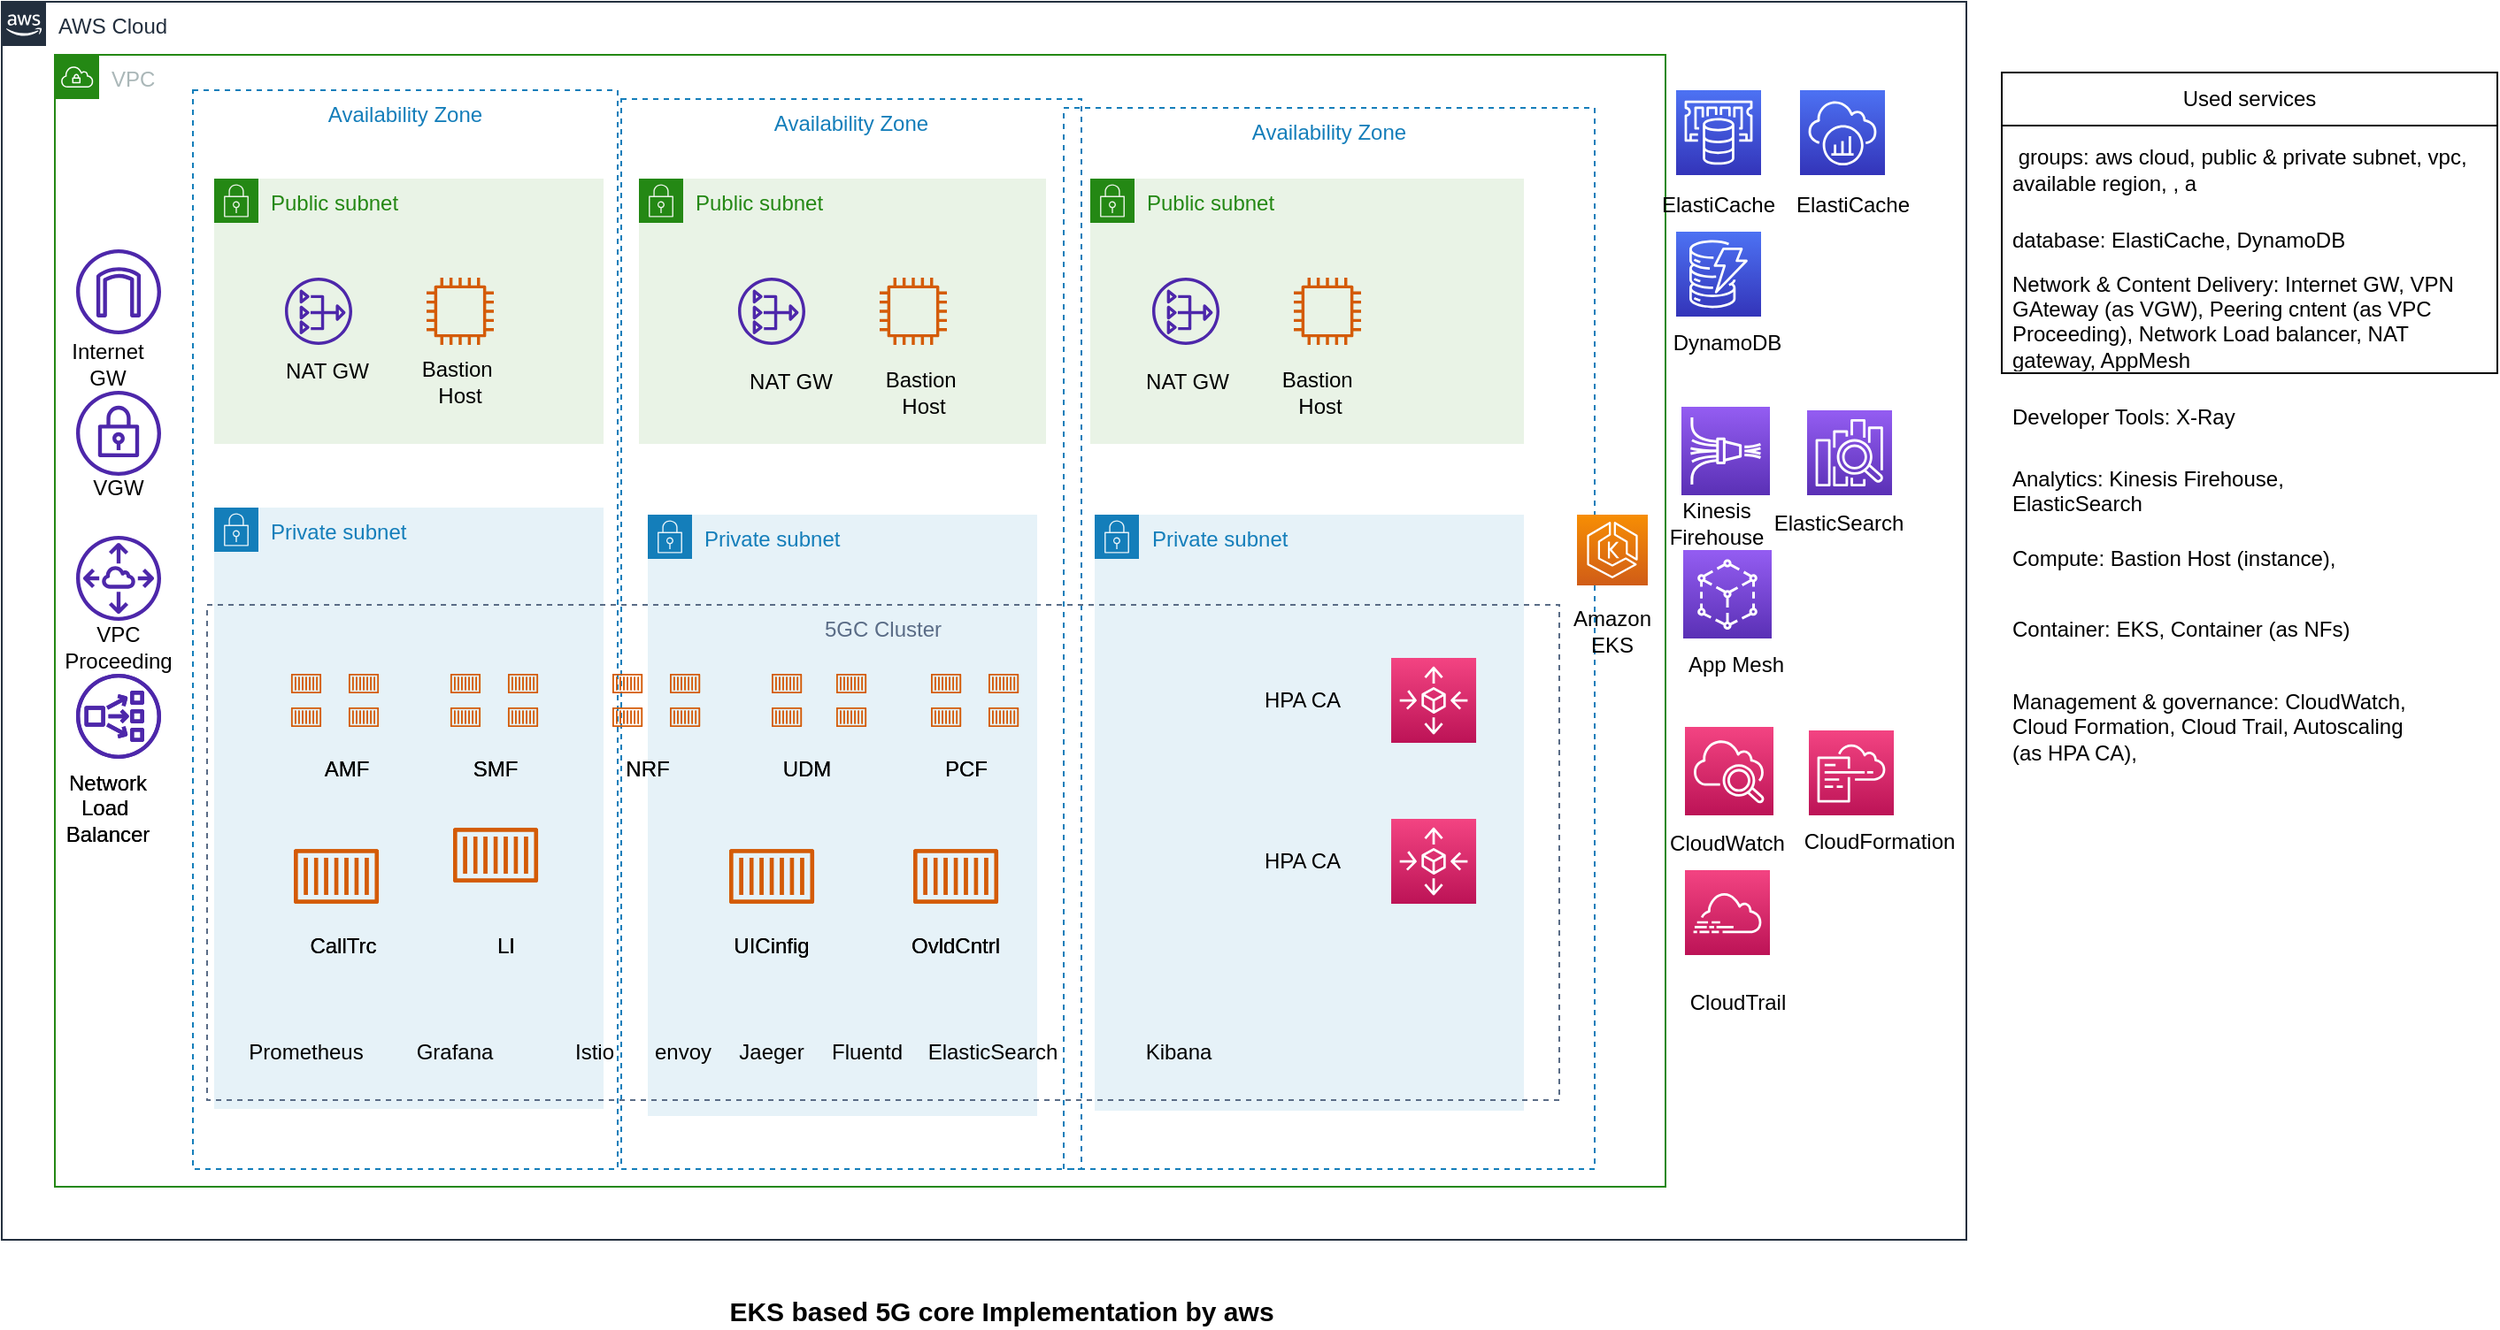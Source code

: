 <mxfile version="21.3.7" type="device">
  <diagram name="Page-1" id="wIxrhsYvAa8nRGMkvV49">
    <mxGraphModel dx="1384" dy="756" grid="1" gridSize="10" guides="1" tooltips="1" connect="1" arrows="1" fold="1" page="1" pageScale="1" pageWidth="1100" pageHeight="900" math="0" shadow="0">
      <root>
        <object label="" id="0">
          <mxCell />
        </object>
        <mxCell id="1" parent="0" />
        <mxCell id="YZ3liNrL1idsyDOsk7Ln-1" value="AWS Cloud" style="points=[[0,0],[0.25,0],[0.5,0],[0.75,0],[1,0],[1,0.25],[1,0.5],[1,0.75],[1,1],[0.75,1],[0.5,1],[0.25,1],[0,1],[0,0.75],[0,0.5],[0,0.25]];outlineConnect=0;gradientColor=none;html=1;whiteSpace=wrap;fontSize=12;fontStyle=0;container=1;pointerEvents=0;collapsible=0;recursiveResize=0;shape=mxgraph.aws4.group;grIcon=mxgraph.aws4.group_aws_cloud_alt;strokeColor=#232F3E;fillColor=none;verticalAlign=top;align=left;spacingLeft=30;fontColor=#232F3E;dashed=0;" vertex="1" parent="1">
          <mxGeometry x="30" y="10" width="1110" height="700" as="geometry" />
        </mxCell>
        <mxCell id="YZ3liNrL1idsyDOsk7Ln-2" value="VPC" style="points=[[0,0],[0.25,0],[0.5,0],[0.75,0],[1,0],[1,0.25],[1,0.5],[1,0.75],[1,1],[0.75,1],[0.5,1],[0.25,1],[0,1],[0,0.75],[0,0.5],[0,0.25]];outlineConnect=0;gradientColor=none;html=1;whiteSpace=wrap;fontSize=12;fontStyle=0;container=1;pointerEvents=0;collapsible=0;recursiveResize=0;shape=mxgraph.aws4.group;grIcon=mxgraph.aws4.group_vpc;strokeColor=#248814;fillColor=none;verticalAlign=top;align=left;spacingLeft=30;fontColor=#AAB7B8;dashed=0;" vertex="1" parent="YZ3liNrL1idsyDOsk7Ln-1">
          <mxGeometry x="30" y="30" width="910" height="640" as="geometry" />
        </mxCell>
        <mxCell id="YZ3liNrL1idsyDOsk7Ln-5" value="Availability Zone" style="fillColor=none;strokeColor=#147EBA;dashed=1;verticalAlign=top;fontStyle=0;fontColor=#147EBA;whiteSpace=wrap;html=1;" vertex="1" parent="YZ3liNrL1idsyDOsk7Ln-2">
          <mxGeometry x="570" y="30" width="300" height="600" as="geometry" />
        </mxCell>
        <mxCell id="YZ3liNrL1idsyDOsk7Ln-9" value="" style="sketch=0;outlineConnect=0;fontColor=#232F3E;gradientColor=none;fillColor=#4D27AA;strokeColor=none;dashed=0;verticalLabelPosition=bottom;verticalAlign=top;align=center;html=1;fontSize=12;fontStyle=0;aspect=fixed;pointerEvents=1;shape=mxgraph.aws4.internet_gateway;" vertex="1" parent="YZ3liNrL1idsyDOsk7Ln-2">
          <mxGeometry x="12" y="110" width="48" height="48" as="geometry" />
        </mxCell>
        <mxCell id="YZ3liNrL1idsyDOsk7Ln-10" value="" style="sketch=0;outlineConnect=0;fontColor=#232F3E;gradientColor=none;fillColor=#4D27AA;strokeColor=none;dashed=0;verticalLabelPosition=bottom;verticalAlign=top;align=center;html=1;fontSize=12;fontStyle=0;aspect=fixed;pointerEvents=1;shape=mxgraph.aws4.vpn_gateway;" vertex="1" parent="YZ3liNrL1idsyDOsk7Ln-2">
          <mxGeometry x="12" y="190" width="48" height="48" as="geometry" />
        </mxCell>
        <mxCell id="YZ3liNrL1idsyDOsk7Ln-4" value="Availability Zone" style="fillColor=none;strokeColor=#147EBA;dashed=1;verticalAlign=top;fontStyle=0;fontColor=#147EBA;whiteSpace=wrap;html=1;" vertex="1" parent="YZ3liNrL1idsyDOsk7Ln-2">
          <mxGeometry x="320" y="25" width="260" height="605" as="geometry" />
        </mxCell>
        <mxCell id="YZ3liNrL1idsyDOsk7Ln-14" value="Public subnet" style="points=[[0,0],[0.25,0],[0.5,0],[0.75,0],[1,0],[1,0.25],[1,0.5],[1,0.75],[1,1],[0.75,1],[0.5,1],[0.25,1],[0,1],[0,0.75],[0,0.5],[0,0.25]];outlineConnect=0;gradientColor=none;html=1;whiteSpace=wrap;fontSize=12;fontStyle=0;container=1;pointerEvents=0;collapsible=0;recursiveResize=0;shape=mxgraph.aws4.group;grIcon=mxgraph.aws4.group_security_group;grStroke=0;strokeColor=#248814;fillColor=#E9F3E6;verticalAlign=top;align=left;spacingLeft=30;fontColor=#248814;dashed=0;" vertex="1" parent="YZ3liNrL1idsyDOsk7Ln-2">
          <mxGeometry x="90" y="70" width="220" height="150" as="geometry" />
        </mxCell>
        <mxCell id="YZ3liNrL1idsyDOsk7Ln-27" value="" style="sketch=0;outlineConnect=0;fontColor=#232F3E;gradientColor=none;fillColor=#4D27AA;strokeColor=none;dashed=0;verticalLabelPosition=bottom;verticalAlign=top;align=center;html=1;fontSize=12;fontStyle=0;aspect=fixed;pointerEvents=1;shape=mxgraph.aws4.nat_gateway;" vertex="1" parent="YZ3liNrL1idsyDOsk7Ln-14">
          <mxGeometry x="40" y="56" width="38" height="38" as="geometry" />
        </mxCell>
        <mxCell id="YZ3liNrL1idsyDOsk7Ln-25" value="Public subnet" style="points=[[0,0],[0.25,0],[0.5,0],[0.75,0],[1,0],[1,0.25],[1,0.5],[1,0.75],[1,1],[0.75,1],[0.5,1],[0.25,1],[0,1],[0,0.75],[0,0.5],[0,0.25]];outlineConnect=0;gradientColor=none;html=1;whiteSpace=wrap;fontSize=12;fontStyle=0;container=1;pointerEvents=0;collapsible=0;recursiveResize=0;shape=mxgraph.aws4.group;grIcon=mxgraph.aws4.group_security_group;grStroke=0;strokeColor=#248814;fillColor=#E9F3E6;verticalAlign=top;align=left;spacingLeft=30;fontColor=#248814;dashed=0;" vertex="1" parent="YZ3liNrL1idsyDOsk7Ln-2">
          <mxGeometry x="330" y="70" width="230" height="150" as="geometry" />
        </mxCell>
        <mxCell id="YZ3liNrL1idsyDOsk7Ln-29" value="" style="sketch=0;outlineConnect=0;fontColor=#232F3E;gradientColor=none;fillColor=#4D27AA;strokeColor=none;dashed=0;verticalLabelPosition=bottom;verticalAlign=top;align=center;html=1;fontSize=12;fontStyle=0;aspect=fixed;pointerEvents=1;shape=mxgraph.aws4.nat_gateway;" vertex="1" parent="YZ3liNrL1idsyDOsk7Ln-25">
          <mxGeometry x="56" y="56" width="38" height="38" as="geometry" />
        </mxCell>
        <mxCell id="YZ3liNrL1idsyDOsk7Ln-30" value="" style="sketch=0;outlineConnect=0;fontColor=#232F3E;gradientColor=none;fillColor=#D45B07;strokeColor=none;dashed=0;verticalLabelPosition=bottom;verticalAlign=top;align=center;html=1;fontSize=12;fontStyle=0;aspect=fixed;pointerEvents=1;shape=mxgraph.aws4.instance2;" vertex="1" parent="YZ3liNrL1idsyDOsk7Ln-25">
          <mxGeometry x="136" y="56" width="38" height="38" as="geometry" />
        </mxCell>
        <mxCell id="YZ3liNrL1idsyDOsk7Ln-195" value="NAT GW" style="text;html=1;strokeColor=none;fillColor=none;align=center;verticalAlign=middle;whiteSpace=wrap;rounded=0;" vertex="1" parent="YZ3liNrL1idsyDOsk7Ln-25">
          <mxGeometry x="56" y="100" width="60" height="30" as="geometry" />
        </mxCell>
        <mxCell id="YZ3liNrL1idsyDOsk7Ln-196" value="Bastion&amp;nbsp; Host" style="text;html=1;strokeColor=none;fillColor=none;align=center;verticalAlign=middle;whiteSpace=wrap;rounded=0;" vertex="1" parent="YZ3liNrL1idsyDOsk7Ln-25">
          <mxGeometry x="131" y="106" width="60" height="30" as="geometry" />
        </mxCell>
        <mxCell id="YZ3liNrL1idsyDOsk7Ln-26" value="Public subnet" style="points=[[0,0],[0.25,0],[0.5,0],[0.75,0],[1,0],[1,0.25],[1,0.5],[1,0.75],[1,1],[0.75,1],[0.5,1],[0.25,1],[0,1],[0,0.75],[0,0.5],[0,0.25]];outlineConnect=0;gradientColor=none;html=1;whiteSpace=wrap;fontSize=12;fontStyle=0;container=1;pointerEvents=0;collapsible=0;recursiveResize=0;shape=mxgraph.aws4.group;grIcon=mxgraph.aws4.group_security_group;grStroke=0;strokeColor=#248814;fillColor=#E9F3E6;verticalAlign=top;align=left;spacingLeft=30;fontColor=#248814;dashed=0;" vertex="1" parent="YZ3liNrL1idsyDOsk7Ln-2">
          <mxGeometry x="585" y="70" width="245" height="150" as="geometry" />
        </mxCell>
        <mxCell id="YZ3liNrL1idsyDOsk7Ln-31" value="" style="sketch=0;outlineConnect=0;fontColor=#232F3E;gradientColor=none;fillColor=#4D27AA;strokeColor=none;dashed=0;verticalLabelPosition=bottom;verticalAlign=top;align=center;html=1;fontSize=12;fontStyle=0;aspect=fixed;pointerEvents=1;shape=mxgraph.aws4.nat_gateway;" vertex="1" parent="YZ3liNrL1idsyDOsk7Ln-26">
          <mxGeometry x="35" y="56" width="38" height="38" as="geometry" />
        </mxCell>
        <mxCell id="YZ3liNrL1idsyDOsk7Ln-32" value="" style="sketch=0;outlineConnect=0;fontColor=#232F3E;gradientColor=none;fillColor=#D45B07;strokeColor=none;dashed=0;verticalLabelPosition=bottom;verticalAlign=top;align=center;html=1;fontSize=12;fontStyle=0;aspect=fixed;pointerEvents=1;shape=mxgraph.aws4.instance2;" vertex="1" parent="YZ3liNrL1idsyDOsk7Ln-26">
          <mxGeometry x="115" y="56" width="38" height="38" as="geometry" />
        </mxCell>
        <mxCell id="YZ3liNrL1idsyDOsk7Ln-197" value="NAT GW" style="text;html=1;strokeColor=none;fillColor=none;align=center;verticalAlign=middle;whiteSpace=wrap;rounded=0;" vertex="1" parent="YZ3liNrL1idsyDOsk7Ln-26">
          <mxGeometry x="25" y="100" width="60" height="30" as="geometry" />
        </mxCell>
        <mxCell id="YZ3liNrL1idsyDOsk7Ln-198" value="Bastion&amp;nbsp; Host" style="text;html=1;strokeColor=none;fillColor=none;align=center;verticalAlign=middle;whiteSpace=wrap;rounded=0;" vertex="1" parent="YZ3liNrL1idsyDOsk7Ln-26">
          <mxGeometry x="100" y="106" width="60" height="30" as="geometry" />
        </mxCell>
        <mxCell id="YZ3liNrL1idsyDOsk7Ln-28" value="" style="sketch=0;outlineConnect=0;fontColor=#232F3E;gradientColor=none;fillColor=#D45B07;strokeColor=none;dashed=0;verticalLabelPosition=bottom;verticalAlign=top;align=center;html=1;fontSize=12;fontStyle=0;aspect=fixed;pointerEvents=1;shape=mxgraph.aws4.instance2;" vertex="1" parent="YZ3liNrL1idsyDOsk7Ln-2">
          <mxGeometry x="210" y="126" width="38" height="38" as="geometry" />
        </mxCell>
        <mxCell id="YZ3liNrL1idsyDOsk7Ln-3" value="Availability Zone" style="fillColor=none;strokeColor=#147EBA;dashed=1;verticalAlign=top;fontStyle=0;fontColor=#147EBA;whiteSpace=wrap;html=1;" vertex="1" parent="YZ3liNrL1idsyDOsk7Ln-2">
          <mxGeometry x="78" y="20" width="240" height="610" as="geometry" />
        </mxCell>
        <mxCell id="YZ3liNrL1idsyDOsk7Ln-192" value="Internet GW" style="text;html=1;strokeColor=none;fillColor=none;align=center;verticalAlign=middle;whiteSpace=wrap;rounded=0;" vertex="1" parent="YZ3liNrL1idsyDOsk7Ln-2">
          <mxGeometry y="160" width="60" height="30" as="geometry" />
        </mxCell>
        <mxCell id="YZ3liNrL1idsyDOsk7Ln-193" value="NAT GW" style="text;html=1;strokeColor=none;fillColor=none;align=center;verticalAlign=middle;whiteSpace=wrap;rounded=0;" vertex="1" parent="YZ3liNrL1idsyDOsk7Ln-2">
          <mxGeometry x="124" y="164" width="60" height="30" as="geometry" />
        </mxCell>
        <mxCell id="YZ3liNrL1idsyDOsk7Ln-194" value="Bastion&amp;nbsp; Host" style="text;html=1;strokeColor=none;fillColor=none;align=center;verticalAlign=middle;whiteSpace=wrap;rounded=0;" vertex="1" parent="YZ3liNrL1idsyDOsk7Ln-2">
          <mxGeometry x="199" y="170" width="60" height="30" as="geometry" />
        </mxCell>
        <mxCell id="YZ3liNrL1idsyDOsk7Ln-199" value="VGW" style="text;html=1;strokeColor=none;fillColor=none;align=center;verticalAlign=middle;whiteSpace=wrap;rounded=0;" vertex="1" parent="YZ3liNrL1idsyDOsk7Ln-2">
          <mxGeometry x="6" y="230" width="60" height="30" as="geometry" />
        </mxCell>
        <mxCell id="YZ3liNrL1idsyDOsk7Ln-204" value="Amazon EKS" style="text;html=1;strokeColor=none;fillColor=none;align=center;verticalAlign=middle;whiteSpace=wrap;rounded=0;" vertex="1" parent="YZ3liNrL1idsyDOsk7Ln-2">
          <mxGeometry x="850" y="311" width="60" height="30" as="geometry" />
        </mxCell>
        <mxCell id="YZ3liNrL1idsyDOsk7Ln-289" value="" style="sketch=0;outlineConnect=0;fontColor=#232F3E;gradientColor=none;fillColor=#4D27AA;strokeColor=none;dashed=0;verticalLabelPosition=bottom;verticalAlign=top;align=center;html=1;fontSize=12;fontStyle=0;aspect=fixed;pointerEvents=1;shape=mxgraph.aws4.network_load_balancer;" vertex="1" parent="YZ3liNrL1idsyDOsk7Ln-2">
          <mxGeometry x="12" y="350" width="48" height="48" as="geometry" />
        </mxCell>
        <mxCell id="YZ3liNrL1idsyDOsk7Ln-315" value="Network Load&amp;nbsp; Balancer" style="text;html=1;strokeColor=none;fillColor=none;align=center;verticalAlign=middle;whiteSpace=wrap;rounded=0;" vertex="1" parent="YZ3liNrL1idsyDOsk7Ln-2">
          <mxGeometry y="411" width="60" height="30" as="geometry" />
        </mxCell>
        <mxCell id="YZ3liNrL1idsyDOsk7Ln-257" value="Private subnet" style="points=[[0,0],[0.25,0],[0.5,0],[0.75,0],[1,0],[1,0.25],[1,0.5],[1,0.75],[1,1],[0.75,1],[0.5,1],[0.25,1],[0,1],[0,0.75],[0,0.5],[0,0.25]];outlineConnect=0;gradientColor=none;html=1;whiteSpace=wrap;fontSize=12;fontStyle=0;container=1;pointerEvents=0;collapsible=0;recursiveResize=0;shape=mxgraph.aws4.group;grIcon=mxgraph.aws4.group_security_group;grStroke=0;strokeColor=#147EBA;fillColor=#E6F2F8;verticalAlign=top;align=left;spacingLeft=30;fontColor=#147EBA;dashed=0;" vertex="1" parent="YZ3liNrL1idsyDOsk7Ln-2">
          <mxGeometry x="90" y="256" width="220" height="340" as="geometry" />
        </mxCell>
        <mxCell id="YZ3liNrL1idsyDOsk7Ln-239" value="Private subnet" style="points=[[0,0],[0.25,0],[0.5,0],[0.75,0],[1,0],[1,0.25],[1,0.5],[1,0.75],[1,1],[0.75,1],[0.5,1],[0.25,1],[0,1],[0,0.75],[0,0.5],[0,0.25]];outlineConnect=0;gradientColor=none;html=1;whiteSpace=wrap;fontSize=12;fontStyle=0;container=1;pointerEvents=0;collapsible=0;recursiveResize=0;shape=mxgraph.aws4.group;grIcon=mxgraph.aws4.group_security_group;grStroke=0;strokeColor=#147EBA;fillColor=#E6F2F8;verticalAlign=top;align=left;spacingLeft=30;fontColor=#147EBA;dashed=0;" vertex="1" parent="YZ3liNrL1idsyDOsk7Ln-2">
          <mxGeometry x="335" y="260" width="220" height="340" as="geometry" />
        </mxCell>
        <mxCell id="YZ3liNrL1idsyDOsk7Ln-251" value="Private subnet" style="points=[[0,0],[0.25,0],[0.5,0],[0.75,0],[1,0],[1,0.25],[1,0.5],[1,0.75],[1,1],[0.75,1],[0.5,1],[0.25,1],[0,1],[0,0.75],[0,0.5],[0,0.25]];outlineConnect=0;gradientColor=none;html=1;whiteSpace=wrap;fontSize=12;fontStyle=0;container=1;pointerEvents=0;collapsible=0;recursiveResize=0;shape=mxgraph.aws4.group;grIcon=mxgraph.aws4.group_security_group;grStroke=0;strokeColor=#147EBA;fillColor=#E6F2F8;verticalAlign=top;align=left;spacingLeft=30;fontColor=#147EBA;dashed=0;" vertex="1" parent="YZ3liNrL1idsyDOsk7Ln-2">
          <mxGeometry x="587.5" y="260" width="242.5" height="337" as="geometry" />
        </mxCell>
        <mxCell id="YZ3liNrL1idsyDOsk7Ln-233" value="5GC Cluster" style="fillColor=none;strokeColor=#5A6C86;dashed=1;verticalAlign=top;fontStyle=0;fontColor=#5A6C86;whiteSpace=wrap;html=1;" vertex="1" parent="YZ3liNrL1idsyDOsk7Ln-2">
          <mxGeometry x="86" y="311" width="764" height="280" as="geometry" />
        </mxCell>
        <mxCell id="YZ3liNrL1idsyDOsk7Ln-290" value="" style="sketch=0;outlineConnect=0;fontColor=#232F3E;gradientColor=none;fillColor=#D45B07;strokeColor=none;dashed=0;verticalLabelPosition=bottom;verticalAlign=top;align=center;html=1;fontSize=12;fontStyle=0;aspect=fixed;pointerEvents=1;shape=mxgraph.aws4.container_1;" vertex="1" parent="YZ3liNrL1idsyDOsk7Ln-2">
          <mxGeometry x="405.02" y="350" width="17.03" height="11" as="geometry" />
        </mxCell>
        <mxCell id="YZ3liNrL1idsyDOsk7Ln-291" value="" style="sketch=0;outlineConnect=0;fontColor=#232F3E;gradientColor=none;fillColor=#D45B07;strokeColor=none;dashed=0;verticalLabelPosition=bottom;verticalAlign=top;align=center;html=1;fontSize=12;fontStyle=0;aspect=fixed;pointerEvents=1;shape=mxgraph.aws4.container_1;" vertex="1" parent="YZ3liNrL1idsyDOsk7Ln-2">
          <mxGeometry x="441.5" y="350" width="17.03" height="11" as="geometry" />
        </mxCell>
        <mxCell id="YZ3liNrL1idsyDOsk7Ln-292" value="" style="sketch=0;outlineConnect=0;fontColor=#232F3E;gradientColor=none;fillColor=#D45B07;strokeColor=none;dashed=0;verticalLabelPosition=bottom;verticalAlign=top;align=center;html=1;fontSize=12;fontStyle=0;aspect=fixed;pointerEvents=1;shape=mxgraph.aws4.container_1;" vertex="1" parent="YZ3liNrL1idsyDOsk7Ln-2">
          <mxGeometry x="441.5" y="369" width="17.03" height="11" as="geometry" />
        </mxCell>
        <mxCell id="YZ3liNrL1idsyDOsk7Ln-293" value="" style="sketch=0;outlineConnect=0;fontColor=#232F3E;gradientColor=none;fillColor=#D45B07;strokeColor=none;dashed=0;verticalLabelPosition=bottom;verticalAlign=top;align=center;html=1;fontSize=12;fontStyle=0;aspect=fixed;pointerEvents=1;shape=mxgraph.aws4.container_1;" vertex="1" parent="YZ3liNrL1idsyDOsk7Ln-2">
          <mxGeometry x="405.02" y="369" width="17.03" height="11" as="geometry" />
        </mxCell>
        <mxCell id="YZ3liNrL1idsyDOsk7Ln-294" value="" style="sketch=0;outlineConnect=0;fontColor=#232F3E;gradientColor=none;fillColor=#D45B07;strokeColor=none;dashed=0;verticalLabelPosition=bottom;verticalAlign=top;align=center;html=1;fontSize=12;fontStyle=0;aspect=fixed;pointerEvents=1;shape=mxgraph.aws4.container_1;" vertex="1" parent="YZ3liNrL1idsyDOsk7Ln-2">
          <mxGeometry x="495.02" y="350" width="17.03" height="11" as="geometry" />
        </mxCell>
        <mxCell id="YZ3liNrL1idsyDOsk7Ln-295" value="" style="sketch=0;outlineConnect=0;fontColor=#232F3E;gradientColor=none;fillColor=#D45B07;strokeColor=none;dashed=0;verticalLabelPosition=bottom;verticalAlign=top;align=center;html=1;fontSize=12;fontStyle=0;aspect=fixed;pointerEvents=1;shape=mxgraph.aws4.container_1;" vertex="1" parent="YZ3liNrL1idsyDOsk7Ln-2">
          <mxGeometry x="527.53" y="350" width="17.03" height="11" as="geometry" />
        </mxCell>
        <mxCell id="YZ3liNrL1idsyDOsk7Ln-296" value="" style="sketch=0;outlineConnect=0;fontColor=#232F3E;gradientColor=none;fillColor=#D45B07;strokeColor=none;dashed=0;verticalLabelPosition=bottom;verticalAlign=top;align=center;html=1;fontSize=12;fontStyle=0;aspect=fixed;pointerEvents=1;shape=mxgraph.aws4.container_1;" vertex="1" parent="YZ3liNrL1idsyDOsk7Ln-2">
          <mxGeometry x="527.53" y="369" width="17.03" height="11" as="geometry" />
        </mxCell>
        <mxCell id="YZ3liNrL1idsyDOsk7Ln-297" value="" style="sketch=0;outlineConnect=0;fontColor=#232F3E;gradientColor=none;fillColor=#D45B07;strokeColor=none;dashed=0;verticalLabelPosition=bottom;verticalAlign=top;align=center;html=1;fontSize=12;fontStyle=0;aspect=fixed;pointerEvents=1;shape=mxgraph.aws4.container_1;" vertex="1" parent="YZ3liNrL1idsyDOsk7Ln-2">
          <mxGeometry x="495.02" y="369" width="17.03" height="11" as="geometry" />
        </mxCell>
        <mxCell id="YZ3liNrL1idsyDOsk7Ln-298" value="UICinfig" style="text;html=1;strokeColor=none;fillColor=none;align=center;verticalAlign=middle;whiteSpace=wrap;rounded=0;" vertex="1" parent="YZ3liNrL1idsyDOsk7Ln-2">
          <mxGeometry x="375.02" y="489" width="60" height="30" as="geometry" />
        </mxCell>
        <mxCell id="YZ3liNrL1idsyDOsk7Ln-299" value="" style="sketch=0;outlineConnect=0;fontColor=#232F3E;gradientColor=none;fillColor=#D45B07;strokeColor=none;dashed=0;verticalLabelPosition=bottom;verticalAlign=top;align=center;html=1;fontSize=12;fontStyle=0;aspect=fixed;pointerEvents=1;shape=mxgraph.aws4.container_1;" vertex="1" parent="YZ3liNrL1idsyDOsk7Ln-2">
          <mxGeometry x="485.02" y="449" width="48" height="31" as="geometry" />
        </mxCell>
        <mxCell id="YZ3liNrL1idsyDOsk7Ln-300" value="" style="sketch=0;outlineConnect=0;fontColor=#232F3E;gradientColor=none;fillColor=#D45B07;strokeColor=none;dashed=0;verticalLabelPosition=bottom;verticalAlign=top;align=center;html=1;fontSize=12;fontStyle=0;aspect=fixed;pointerEvents=1;shape=mxgraph.aws4.container_1;" vertex="1" parent="YZ3liNrL1idsyDOsk7Ln-2">
          <mxGeometry x="225.02" y="437" width="48" height="31" as="geometry" />
        </mxCell>
        <mxCell id="YZ3liNrL1idsyDOsk7Ln-301" value="" style="sketch=0;outlineConnect=0;fontColor=#232F3E;gradientColor=none;fillColor=#D45B07;strokeColor=none;dashed=0;verticalLabelPosition=bottom;verticalAlign=top;align=center;html=1;fontSize=12;fontStyle=0;aspect=fixed;pointerEvents=1;shape=mxgraph.aws4.container_1;" vertex="1" parent="YZ3liNrL1idsyDOsk7Ln-2">
          <mxGeometry x="135.02" y="449" width="48" height="31" as="geometry" />
        </mxCell>
        <mxCell id="YZ3liNrL1idsyDOsk7Ln-302" value="" style="sketch=0;outlineConnect=0;fontColor=#232F3E;gradientColor=none;fillColor=#D45B07;strokeColor=none;dashed=0;verticalLabelPosition=bottom;verticalAlign=top;align=center;html=1;fontSize=12;fontStyle=0;aspect=fixed;pointerEvents=1;shape=mxgraph.aws4.container_1;" vertex="1" parent="YZ3liNrL1idsyDOsk7Ln-2">
          <mxGeometry x="381.02" y="449" width="48" height="31" as="geometry" />
        </mxCell>
        <mxCell id="YZ3liNrL1idsyDOsk7Ln-303" value="" style="sketch=0;outlineConnect=0;fontColor=#232F3E;gradientColor=none;fillColor=#D45B07;strokeColor=none;dashed=0;verticalLabelPosition=bottom;verticalAlign=top;align=center;html=1;fontSize=12;fontStyle=0;aspect=fixed;pointerEvents=1;shape=mxgraph.aws4.container_1;" vertex="1" parent="YZ3liNrL1idsyDOsk7Ln-2">
          <mxGeometry x="133.48" y="350" width="17.03" height="11" as="geometry" />
        </mxCell>
        <mxCell id="YZ3liNrL1idsyDOsk7Ln-304" value="" style="sketch=0;outlineConnect=0;fontColor=#232F3E;gradientColor=none;fillColor=#D45B07;strokeColor=none;dashed=0;verticalLabelPosition=bottom;verticalAlign=top;align=center;html=1;fontSize=12;fontStyle=0;aspect=fixed;pointerEvents=1;shape=mxgraph.aws4.container_1;" vertex="1" parent="YZ3liNrL1idsyDOsk7Ln-2">
          <mxGeometry x="165.99" y="350" width="17.03" height="11" as="geometry" />
        </mxCell>
        <mxCell id="YZ3liNrL1idsyDOsk7Ln-305" value="" style="sketch=0;outlineConnect=0;fontColor=#232F3E;gradientColor=none;fillColor=#D45B07;strokeColor=none;dashed=0;verticalLabelPosition=bottom;verticalAlign=top;align=center;html=1;fontSize=12;fontStyle=0;aspect=fixed;pointerEvents=1;shape=mxgraph.aws4.container_1;" vertex="1" parent="YZ3liNrL1idsyDOsk7Ln-2">
          <mxGeometry x="165.99" y="369" width="17.03" height="11" as="geometry" />
        </mxCell>
        <mxCell id="YZ3liNrL1idsyDOsk7Ln-306" value="" style="sketch=0;outlineConnect=0;fontColor=#232F3E;gradientColor=none;fillColor=#D45B07;strokeColor=none;dashed=0;verticalLabelPosition=bottom;verticalAlign=top;align=center;html=1;fontSize=12;fontStyle=0;aspect=fixed;pointerEvents=1;shape=mxgraph.aws4.container_1;" vertex="1" parent="YZ3liNrL1idsyDOsk7Ln-2">
          <mxGeometry x="133.48" y="369" width="17.03" height="11" as="geometry" />
        </mxCell>
        <mxCell id="YZ3liNrL1idsyDOsk7Ln-307" value="" style="sketch=0;outlineConnect=0;fontColor=#232F3E;gradientColor=none;fillColor=#D45B07;strokeColor=none;dashed=0;verticalLabelPosition=bottom;verticalAlign=top;align=center;html=1;fontSize=12;fontStyle=0;aspect=fixed;pointerEvents=1;shape=mxgraph.aws4.container_1;" vertex="1" parent="YZ3liNrL1idsyDOsk7Ln-2">
          <mxGeometry x="223.48" y="350" width="17.03" height="11" as="geometry" />
        </mxCell>
        <mxCell id="YZ3liNrL1idsyDOsk7Ln-308" value="" style="sketch=0;outlineConnect=0;fontColor=#232F3E;gradientColor=none;fillColor=#D45B07;strokeColor=none;dashed=0;verticalLabelPosition=bottom;verticalAlign=top;align=center;html=1;fontSize=12;fontStyle=0;aspect=fixed;pointerEvents=1;shape=mxgraph.aws4.container_1;" vertex="1" parent="YZ3liNrL1idsyDOsk7Ln-2">
          <mxGeometry x="255.99" y="350" width="17.03" height="11" as="geometry" />
        </mxCell>
        <mxCell id="YZ3liNrL1idsyDOsk7Ln-309" value="" style="sketch=0;outlineConnect=0;fontColor=#232F3E;gradientColor=none;fillColor=#D45B07;strokeColor=none;dashed=0;verticalLabelPosition=bottom;verticalAlign=top;align=center;html=1;fontSize=12;fontStyle=0;aspect=fixed;pointerEvents=1;shape=mxgraph.aws4.container_1;" vertex="1" parent="YZ3liNrL1idsyDOsk7Ln-2">
          <mxGeometry x="255.99" y="369" width="17.03" height="11" as="geometry" />
        </mxCell>
        <mxCell id="YZ3liNrL1idsyDOsk7Ln-310" value="" style="sketch=0;outlineConnect=0;fontColor=#232F3E;gradientColor=none;fillColor=#D45B07;strokeColor=none;dashed=0;verticalLabelPosition=bottom;verticalAlign=top;align=center;html=1;fontSize=12;fontStyle=0;aspect=fixed;pointerEvents=1;shape=mxgraph.aws4.container_1;" vertex="1" parent="YZ3liNrL1idsyDOsk7Ln-2">
          <mxGeometry x="223.48" y="369" width="17.03" height="11" as="geometry" />
        </mxCell>
        <mxCell id="YZ3liNrL1idsyDOsk7Ln-311" value="" style="sketch=0;outlineConnect=0;fontColor=#232F3E;gradientColor=none;fillColor=#D45B07;strokeColor=none;dashed=0;verticalLabelPosition=bottom;verticalAlign=top;align=center;html=1;fontSize=12;fontStyle=0;aspect=fixed;pointerEvents=1;shape=mxgraph.aws4.container_1;" vertex="1" parent="YZ3liNrL1idsyDOsk7Ln-2">
          <mxGeometry x="315.02" y="350" width="17.03" height="11" as="geometry" />
        </mxCell>
        <mxCell id="YZ3liNrL1idsyDOsk7Ln-312" value="" style="sketch=0;outlineConnect=0;fontColor=#232F3E;gradientColor=none;fillColor=#D45B07;strokeColor=none;dashed=0;verticalLabelPosition=bottom;verticalAlign=top;align=center;html=1;fontSize=12;fontStyle=0;aspect=fixed;pointerEvents=1;shape=mxgraph.aws4.container_1;" vertex="1" parent="YZ3liNrL1idsyDOsk7Ln-2">
          <mxGeometry x="347.53" y="350" width="17.03" height="11" as="geometry" />
        </mxCell>
        <mxCell id="YZ3liNrL1idsyDOsk7Ln-313" value="" style="sketch=0;outlineConnect=0;fontColor=#232F3E;gradientColor=none;fillColor=#D45B07;strokeColor=none;dashed=0;verticalLabelPosition=bottom;verticalAlign=top;align=center;html=1;fontSize=12;fontStyle=0;aspect=fixed;pointerEvents=1;shape=mxgraph.aws4.container_1;" vertex="1" parent="YZ3liNrL1idsyDOsk7Ln-2">
          <mxGeometry x="347.53" y="369" width="17.03" height="11" as="geometry" />
        </mxCell>
        <mxCell id="YZ3liNrL1idsyDOsk7Ln-314" value="" style="sketch=0;outlineConnect=0;fontColor=#232F3E;gradientColor=none;fillColor=#D45B07;strokeColor=none;dashed=0;verticalLabelPosition=bottom;verticalAlign=top;align=center;html=1;fontSize=12;fontStyle=0;aspect=fixed;pointerEvents=1;shape=mxgraph.aws4.container_1;" vertex="1" parent="YZ3liNrL1idsyDOsk7Ln-2">
          <mxGeometry x="315.02" y="369" width="17.03" height="11" as="geometry" />
        </mxCell>
        <mxCell id="YZ3liNrL1idsyDOsk7Ln-316" value="AMF" style="text;html=1;strokeColor=none;fillColor=none;align=center;verticalAlign=middle;whiteSpace=wrap;rounded=0;" vertex="1" parent="YZ3liNrL1idsyDOsk7Ln-2">
          <mxGeometry x="135.02" y="389" width="60" height="30" as="geometry" />
        </mxCell>
        <mxCell id="YZ3liNrL1idsyDOsk7Ln-317" value="SMF" style="text;html=1;strokeColor=none;fillColor=none;align=center;verticalAlign=middle;whiteSpace=wrap;rounded=0;" vertex="1" parent="YZ3liNrL1idsyDOsk7Ln-2">
          <mxGeometry x="219.02" y="389" width="60" height="30" as="geometry" />
        </mxCell>
        <mxCell id="YZ3liNrL1idsyDOsk7Ln-318" value="NRF" style="text;html=1;strokeColor=none;fillColor=none;align=center;verticalAlign=middle;whiteSpace=wrap;rounded=0;" vertex="1" parent="YZ3liNrL1idsyDOsk7Ln-2">
          <mxGeometry x="304.56" y="389" width="60" height="30" as="geometry" />
        </mxCell>
        <mxCell id="YZ3liNrL1idsyDOsk7Ln-319" value="UDM" style="text;html=1;strokeColor=none;fillColor=none;align=center;verticalAlign=middle;whiteSpace=wrap;rounded=0;" vertex="1" parent="YZ3liNrL1idsyDOsk7Ln-2">
          <mxGeometry x="395.02" y="389" width="60" height="30" as="geometry" />
        </mxCell>
        <mxCell id="YZ3liNrL1idsyDOsk7Ln-320" value="PCF" style="text;html=1;strokeColor=none;fillColor=none;align=center;verticalAlign=middle;whiteSpace=wrap;rounded=0;" vertex="1" parent="YZ3liNrL1idsyDOsk7Ln-2">
          <mxGeometry x="485.02" y="389" width="60" height="30" as="geometry" />
        </mxCell>
        <mxCell id="YZ3liNrL1idsyDOsk7Ln-321" value="CallTrc" style="text;html=1;strokeColor=none;fillColor=none;align=center;verticalAlign=middle;whiteSpace=wrap;rounded=0;" vertex="1" parent="YZ3liNrL1idsyDOsk7Ln-2">
          <mxGeometry x="133.48" y="489" width="60" height="30" as="geometry" />
        </mxCell>
        <mxCell id="YZ3liNrL1idsyDOsk7Ln-322" value="LI" style="text;html=1;strokeColor=none;fillColor=none;align=center;verticalAlign=middle;whiteSpace=wrap;rounded=0;" vertex="1" parent="YZ3liNrL1idsyDOsk7Ln-2">
          <mxGeometry x="225.02" y="489" width="60" height="30" as="geometry" />
        </mxCell>
        <mxCell id="YZ3liNrL1idsyDOsk7Ln-323" value="OvldCntrl" style="text;html=1;strokeColor=none;fillColor=none;align=center;verticalAlign=middle;whiteSpace=wrap;rounded=0;" vertex="1" parent="YZ3liNrL1idsyDOsk7Ln-2">
          <mxGeometry x="479.02" y="489" width="60" height="30" as="geometry" />
        </mxCell>
        <mxCell id="YZ3liNrL1idsyDOsk7Ln-240" value="" style="sketch=0;outlineConnect=0;fontColor=#232F3E;gradientColor=none;fillColor=#D45B07;strokeColor=none;dashed=0;verticalLabelPosition=bottom;verticalAlign=top;align=center;html=1;fontSize=12;fontStyle=0;aspect=fixed;pointerEvents=1;shape=mxgraph.aws4.container_1;" vertex="1" parent="YZ3liNrL1idsyDOsk7Ln-2">
          <mxGeometry x="405.02" y="350" width="17.03" height="11" as="geometry" />
        </mxCell>
        <mxCell id="YZ3liNrL1idsyDOsk7Ln-241" value="" style="sketch=0;outlineConnect=0;fontColor=#232F3E;gradientColor=none;fillColor=#D45B07;strokeColor=none;dashed=0;verticalLabelPosition=bottom;verticalAlign=top;align=center;html=1;fontSize=12;fontStyle=0;aspect=fixed;pointerEvents=1;shape=mxgraph.aws4.container_1;" vertex="1" parent="YZ3liNrL1idsyDOsk7Ln-2">
          <mxGeometry x="441.5" y="350" width="17.03" height="11" as="geometry" />
        </mxCell>
        <mxCell id="YZ3liNrL1idsyDOsk7Ln-242" value="" style="sketch=0;outlineConnect=0;fontColor=#232F3E;gradientColor=none;fillColor=#D45B07;strokeColor=none;dashed=0;verticalLabelPosition=bottom;verticalAlign=top;align=center;html=1;fontSize=12;fontStyle=0;aspect=fixed;pointerEvents=1;shape=mxgraph.aws4.container_1;" vertex="1" parent="YZ3liNrL1idsyDOsk7Ln-2">
          <mxGeometry x="441.5" y="369" width="17.03" height="11" as="geometry" />
        </mxCell>
        <mxCell id="YZ3liNrL1idsyDOsk7Ln-243" value="" style="sketch=0;outlineConnect=0;fontColor=#232F3E;gradientColor=none;fillColor=#D45B07;strokeColor=none;dashed=0;verticalLabelPosition=bottom;verticalAlign=top;align=center;html=1;fontSize=12;fontStyle=0;aspect=fixed;pointerEvents=1;shape=mxgraph.aws4.container_1;" vertex="1" parent="YZ3liNrL1idsyDOsk7Ln-2">
          <mxGeometry x="405.02" y="369" width="17.03" height="11" as="geometry" />
        </mxCell>
        <mxCell id="YZ3liNrL1idsyDOsk7Ln-244" value="" style="sketch=0;outlineConnect=0;fontColor=#232F3E;gradientColor=none;fillColor=#D45B07;strokeColor=none;dashed=0;verticalLabelPosition=bottom;verticalAlign=top;align=center;html=1;fontSize=12;fontStyle=0;aspect=fixed;pointerEvents=1;shape=mxgraph.aws4.container_1;" vertex="1" parent="YZ3liNrL1idsyDOsk7Ln-2">
          <mxGeometry x="495.02" y="350" width="17.03" height="11" as="geometry" />
        </mxCell>
        <mxCell id="YZ3liNrL1idsyDOsk7Ln-245" value="" style="sketch=0;outlineConnect=0;fontColor=#232F3E;gradientColor=none;fillColor=#D45B07;strokeColor=none;dashed=0;verticalLabelPosition=bottom;verticalAlign=top;align=center;html=1;fontSize=12;fontStyle=0;aspect=fixed;pointerEvents=1;shape=mxgraph.aws4.container_1;" vertex="1" parent="YZ3liNrL1idsyDOsk7Ln-2">
          <mxGeometry x="527.53" y="350" width="17.03" height="11" as="geometry" />
        </mxCell>
        <mxCell id="YZ3liNrL1idsyDOsk7Ln-246" value="" style="sketch=0;outlineConnect=0;fontColor=#232F3E;gradientColor=none;fillColor=#D45B07;strokeColor=none;dashed=0;verticalLabelPosition=bottom;verticalAlign=top;align=center;html=1;fontSize=12;fontStyle=0;aspect=fixed;pointerEvents=1;shape=mxgraph.aws4.container_1;" vertex="1" parent="YZ3liNrL1idsyDOsk7Ln-2">
          <mxGeometry x="527.53" y="369" width="17.03" height="11" as="geometry" />
        </mxCell>
        <mxCell id="YZ3liNrL1idsyDOsk7Ln-247" value="" style="sketch=0;outlineConnect=0;fontColor=#232F3E;gradientColor=none;fillColor=#D45B07;strokeColor=none;dashed=0;verticalLabelPosition=bottom;verticalAlign=top;align=center;html=1;fontSize=12;fontStyle=0;aspect=fixed;pointerEvents=1;shape=mxgraph.aws4.container_1;" vertex="1" parent="YZ3liNrL1idsyDOsk7Ln-2">
          <mxGeometry x="495.02" y="369" width="17.03" height="11" as="geometry" />
        </mxCell>
        <mxCell id="YZ3liNrL1idsyDOsk7Ln-248" value="UICinfig" style="text;html=1;strokeColor=none;fillColor=none;align=center;verticalAlign=middle;whiteSpace=wrap;rounded=0;" vertex="1" parent="YZ3liNrL1idsyDOsk7Ln-2">
          <mxGeometry x="375.02" y="489" width="60" height="30" as="geometry" />
        </mxCell>
        <mxCell id="YZ3liNrL1idsyDOsk7Ln-249" value="Jaeger" style="text;html=1;strokeColor=none;fillColor=none;align=center;verticalAlign=middle;whiteSpace=wrap;rounded=0;" vertex="1" parent="YZ3liNrL1idsyDOsk7Ln-2">
          <mxGeometry x="375.02" y="549" width="60" height="30" as="geometry" />
        </mxCell>
        <mxCell id="YZ3liNrL1idsyDOsk7Ln-250" value="ElasticSearch" style="text;html=1;strokeColor=none;fillColor=none;align=center;verticalAlign=middle;whiteSpace=wrap;rounded=0;" vertex="1" parent="YZ3liNrL1idsyDOsk7Ln-2">
          <mxGeometry x="500.02" y="549" width="60" height="30" as="geometry" />
        </mxCell>
        <mxCell id="YZ3liNrL1idsyDOsk7Ln-252" value="" style="sketch=0;points=[[0,0,0],[0.25,0,0],[0.5,0,0],[0.75,0,0],[1,0,0],[0,1,0],[0.25,1,0],[0.5,1,0],[0.75,1,0],[1,1,0],[0,0.25,0],[0,0.5,0],[0,0.75,0],[1,0.25,0],[1,0.5,0],[1,0.75,0]];points=[[0,0,0],[0.25,0,0],[0.5,0,0],[0.75,0,0],[1,0,0],[0,1,0],[0.25,1,0],[0.5,1,0],[0.75,1,0],[1,1,0],[0,0.25,0],[0,0.5,0],[0,0.75,0],[1,0.25,0],[1,0.5,0],[1,0.75,0]];outlineConnect=0;fontColor=#232F3E;gradientColor=#F34482;gradientDirection=north;fillColor=#BC1356;strokeColor=#ffffff;dashed=0;verticalLabelPosition=bottom;verticalAlign=top;align=center;html=1;fontSize=12;fontStyle=0;aspect=fixed;shape=mxgraph.aws4.resourceIcon;resIcon=mxgraph.aws4.autoscaling;" vertex="1" parent="YZ3liNrL1idsyDOsk7Ln-2">
          <mxGeometry x="755.02" y="432" width="48" height="48" as="geometry" />
        </mxCell>
        <mxCell id="YZ3liNrL1idsyDOsk7Ln-253" value="HPA CA" style="text;html=1;strokeColor=none;fillColor=none;align=center;verticalAlign=middle;whiteSpace=wrap;rounded=0;" vertex="1" parent="YZ3liNrL1idsyDOsk7Ln-2">
          <mxGeometry x="675.02" y="350" width="60" height="30" as="geometry" />
        </mxCell>
        <mxCell id="YZ3liNrL1idsyDOsk7Ln-254" value="HPA CA" style="text;html=1;strokeColor=none;fillColor=none;align=center;verticalAlign=middle;whiteSpace=wrap;rounded=0;" vertex="1" parent="YZ3liNrL1idsyDOsk7Ln-2">
          <mxGeometry x="675.02" y="441" width="60" height="30" as="geometry" />
        </mxCell>
        <mxCell id="YZ3liNrL1idsyDOsk7Ln-255" value="Kibana" style="text;html=1;strokeColor=none;fillColor=none;align=center;verticalAlign=middle;whiteSpace=wrap;rounded=0;" vertex="1" parent="YZ3liNrL1idsyDOsk7Ln-2">
          <mxGeometry x="605.02" y="549" width="60" height="30" as="geometry" />
        </mxCell>
        <mxCell id="YZ3liNrL1idsyDOsk7Ln-256" value="" style="sketch=0;points=[[0,0,0],[0.25,0,0],[0.5,0,0],[0.75,0,0],[1,0,0],[0,1,0],[0.25,1,0],[0.5,1,0],[0.75,1,0],[1,1,0],[0,0.25,0],[0,0.5,0],[0,0.75,0],[1,0.25,0],[1,0.5,0],[1,0.75,0]];points=[[0,0,0],[0.25,0,0],[0.5,0,0],[0.75,0,0],[1,0,0],[0,1,0],[0.25,1,0],[0.5,1,0],[0.75,1,0],[1,1,0],[0,0.25,0],[0,0.5,0],[0,0.75,0],[1,0.25,0],[1,0.5,0],[1,0.75,0]];outlineConnect=0;fontColor=#232F3E;gradientColor=#F34482;gradientDirection=north;fillColor=#BC1356;strokeColor=#ffffff;dashed=0;verticalLabelPosition=bottom;verticalAlign=top;align=center;html=1;fontSize=12;fontStyle=0;aspect=fixed;shape=mxgraph.aws4.resourceIcon;resIcon=mxgraph.aws4.autoscaling;" vertex="1" parent="YZ3liNrL1idsyDOsk7Ln-2">
          <mxGeometry x="755.02" y="341" width="48" height="48" as="geometry" />
        </mxCell>
        <mxCell id="YZ3liNrL1idsyDOsk7Ln-258" value="" style="sketch=0;outlineConnect=0;fontColor=#232F3E;gradientColor=none;fillColor=#D45B07;strokeColor=none;dashed=0;verticalLabelPosition=bottom;verticalAlign=top;align=center;html=1;fontSize=12;fontStyle=0;aspect=fixed;pointerEvents=1;shape=mxgraph.aws4.container_1;" vertex="1" parent="YZ3liNrL1idsyDOsk7Ln-2">
          <mxGeometry x="485.02" y="449" width="48" height="31" as="geometry" />
        </mxCell>
        <mxCell id="YZ3liNrL1idsyDOsk7Ln-259" value="" style="sketch=0;outlineConnect=0;fontColor=#232F3E;gradientColor=none;fillColor=#D45B07;strokeColor=none;dashed=0;verticalLabelPosition=bottom;verticalAlign=top;align=center;html=1;fontSize=12;fontStyle=0;aspect=fixed;pointerEvents=1;shape=mxgraph.aws4.container_1;" vertex="1" parent="YZ3liNrL1idsyDOsk7Ln-2">
          <mxGeometry x="225.02" y="437" width="48" height="31" as="geometry" />
        </mxCell>
        <mxCell id="YZ3liNrL1idsyDOsk7Ln-260" value="" style="sketch=0;outlineConnect=0;fontColor=#232F3E;gradientColor=none;fillColor=#D45B07;strokeColor=none;dashed=0;verticalLabelPosition=bottom;verticalAlign=top;align=center;html=1;fontSize=12;fontStyle=0;aspect=fixed;pointerEvents=1;shape=mxgraph.aws4.container_1;" vertex="1" parent="YZ3liNrL1idsyDOsk7Ln-2">
          <mxGeometry x="135.02" y="449" width="48" height="31" as="geometry" />
        </mxCell>
        <mxCell id="YZ3liNrL1idsyDOsk7Ln-261" value="" style="sketch=0;outlineConnect=0;fontColor=#232F3E;gradientColor=none;fillColor=#D45B07;strokeColor=none;dashed=0;verticalLabelPosition=bottom;verticalAlign=top;align=center;html=1;fontSize=12;fontStyle=0;aspect=fixed;pointerEvents=1;shape=mxgraph.aws4.container_1;" vertex="1" parent="YZ3liNrL1idsyDOsk7Ln-2">
          <mxGeometry x="381.02" y="449" width="48" height="31" as="geometry" />
        </mxCell>
        <mxCell id="YZ3liNrL1idsyDOsk7Ln-262" value="" style="sketch=0;outlineConnect=0;fontColor=#232F3E;gradientColor=none;fillColor=#D45B07;strokeColor=none;dashed=0;verticalLabelPosition=bottom;verticalAlign=top;align=center;html=1;fontSize=12;fontStyle=0;aspect=fixed;pointerEvents=1;shape=mxgraph.aws4.container_1;" vertex="1" parent="YZ3liNrL1idsyDOsk7Ln-2">
          <mxGeometry x="133.48" y="350" width="17.03" height="11" as="geometry" />
        </mxCell>
        <mxCell id="YZ3liNrL1idsyDOsk7Ln-263" value="" style="sketch=0;outlineConnect=0;fontColor=#232F3E;gradientColor=none;fillColor=#D45B07;strokeColor=none;dashed=0;verticalLabelPosition=bottom;verticalAlign=top;align=center;html=1;fontSize=12;fontStyle=0;aspect=fixed;pointerEvents=1;shape=mxgraph.aws4.container_1;" vertex="1" parent="YZ3liNrL1idsyDOsk7Ln-2">
          <mxGeometry x="165.99" y="350" width="17.03" height="11" as="geometry" />
        </mxCell>
        <mxCell id="YZ3liNrL1idsyDOsk7Ln-264" value="" style="sketch=0;outlineConnect=0;fontColor=#232F3E;gradientColor=none;fillColor=#D45B07;strokeColor=none;dashed=0;verticalLabelPosition=bottom;verticalAlign=top;align=center;html=1;fontSize=12;fontStyle=0;aspect=fixed;pointerEvents=1;shape=mxgraph.aws4.container_1;" vertex="1" parent="YZ3liNrL1idsyDOsk7Ln-2">
          <mxGeometry x="165.99" y="369" width="17.03" height="11" as="geometry" />
        </mxCell>
        <mxCell id="YZ3liNrL1idsyDOsk7Ln-265" value="" style="sketch=0;outlineConnect=0;fontColor=#232F3E;gradientColor=none;fillColor=#D45B07;strokeColor=none;dashed=0;verticalLabelPosition=bottom;verticalAlign=top;align=center;html=1;fontSize=12;fontStyle=0;aspect=fixed;pointerEvents=1;shape=mxgraph.aws4.container_1;" vertex="1" parent="YZ3liNrL1idsyDOsk7Ln-2">
          <mxGeometry x="133.48" y="369" width="17.03" height="11" as="geometry" />
        </mxCell>
        <mxCell id="YZ3liNrL1idsyDOsk7Ln-266" value="" style="sketch=0;outlineConnect=0;fontColor=#232F3E;gradientColor=none;fillColor=#D45B07;strokeColor=none;dashed=0;verticalLabelPosition=bottom;verticalAlign=top;align=center;html=1;fontSize=12;fontStyle=0;aspect=fixed;pointerEvents=1;shape=mxgraph.aws4.container_1;" vertex="1" parent="YZ3liNrL1idsyDOsk7Ln-2">
          <mxGeometry x="223.48" y="350" width="17.03" height="11" as="geometry" />
        </mxCell>
        <mxCell id="YZ3liNrL1idsyDOsk7Ln-267" value="" style="sketch=0;outlineConnect=0;fontColor=#232F3E;gradientColor=none;fillColor=#D45B07;strokeColor=none;dashed=0;verticalLabelPosition=bottom;verticalAlign=top;align=center;html=1;fontSize=12;fontStyle=0;aspect=fixed;pointerEvents=1;shape=mxgraph.aws4.container_1;" vertex="1" parent="YZ3liNrL1idsyDOsk7Ln-2">
          <mxGeometry x="255.99" y="350" width="17.03" height="11" as="geometry" />
        </mxCell>
        <mxCell id="YZ3liNrL1idsyDOsk7Ln-268" value="" style="sketch=0;outlineConnect=0;fontColor=#232F3E;gradientColor=none;fillColor=#D45B07;strokeColor=none;dashed=0;verticalLabelPosition=bottom;verticalAlign=top;align=center;html=1;fontSize=12;fontStyle=0;aspect=fixed;pointerEvents=1;shape=mxgraph.aws4.container_1;" vertex="1" parent="YZ3liNrL1idsyDOsk7Ln-2">
          <mxGeometry x="255.99" y="369" width="17.03" height="11" as="geometry" />
        </mxCell>
        <mxCell id="YZ3liNrL1idsyDOsk7Ln-269" value="" style="sketch=0;outlineConnect=0;fontColor=#232F3E;gradientColor=none;fillColor=#D45B07;strokeColor=none;dashed=0;verticalLabelPosition=bottom;verticalAlign=top;align=center;html=1;fontSize=12;fontStyle=0;aspect=fixed;pointerEvents=1;shape=mxgraph.aws4.container_1;" vertex="1" parent="YZ3liNrL1idsyDOsk7Ln-2">
          <mxGeometry x="223.48" y="369" width="17.03" height="11" as="geometry" />
        </mxCell>
        <mxCell id="YZ3liNrL1idsyDOsk7Ln-270" value="" style="sketch=0;outlineConnect=0;fontColor=#232F3E;gradientColor=none;fillColor=#D45B07;strokeColor=none;dashed=0;verticalLabelPosition=bottom;verticalAlign=top;align=center;html=1;fontSize=12;fontStyle=0;aspect=fixed;pointerEvents=1;shape=mxgraph.aws4.container_1;" vertex="1" parent="YZ3liNrL1idsyDOsk7Ln-2">
          <mxGeometry x="315.02" y="350" width="17.03" height="11" as="geometry" />
        </mxCell>
        <mxCell id="YZ3liNrL1idsyDOsk7Ln-271" value="" style="sketch=0;outlineConnect=0;fontColor=#232F3E;gradientColor=none;fillColor=#D45B07;strokeColor=none;dashed=0;verticalLabelPosition=bottom;verticalAlign=top;align=center;html=1;fontSize=12;fontStyle=0;aspect=fixed;pointerEvents=1;shape=mxgraph.aws4.container_1;" vertex="1" parent="YZ3liNrL1idsyDOsk7Ln-2">
          <mxGeometry x="347.53" y="350" width="17.03" height="11" as="geometry" />
        </mxCell>
        <mxCell id="YZ3liNrL1idsyDOsk7Ln-272" value="" style="sketch=0;outlineConnect=0;fontColor=#232F3E;gradientColor=none;fillColor=#D45B07;strokeColor=none;dashed=0;verticalLabelPosition=bottom;verticalAlign=top;align=center;html=1;fontSize=12;fontStyle=0;aspect=fixed;pointerEvents=1;shape=mxgraph.aws4.container_1;" vertex="1" parent="YZ3liNrL1idsyDOsk7Ln-2">
          <mxGeometry x="347.53" y="369" width="17.03" height="11" as="geometry" />
        </mxCell>
        <mxCell id="YZ3liNrL1idsyDOsk7Ln-273" value="" style="sketch=0;outlineConnect=0;fontColor=#232F3E;gradientColor=none;fillColor=#D45B07;strokeColor=none;dashed=0;verticalLabelPosition=bottom;verticalAlign=top;align=center;html=1;fontSize=12;fontStyle=0;aspect=fixed;pointerEvents=1;shape=mxgraph.aws4.container_1;" vertex="1" parent="YZ3liNrL1idsyDOsk7Ln-2">
          <mxGeometry x="315.02" y="369" width="17.03" height="11" as="geometry" />
        </mxCell>
        <mxCell id="YZ3liNrL1idsyDOsk7Ln-276" value="AMF" style="text;html=1;strokeColor=none;fillColor=none;align=center;verticalAlign=middle;whiteSpace=wrap;rounded=0;" vertex="1" parent="YZ3liNrL1idsyDOsk7Ln-2">
          <mxGeometry x="135.02" y="389" width="60" height="30" as="geometry" />
        </mxCell>
        <mxCell id="YZ3liNrL1idsyDOsk7Ln-277" value="SMF" style="text;html=1;strokeColor=none;fillColor=none;align=center;verticalAlign=middle;whiteSpace=wrap;rounded=0;" vertex="1" parent="YZ3liNrL1idsyDOsk7Ln-2">
          <mxGeometry x="219.02" y="389" width="60" height="30" as="geometry" />
        </mxCell>
        <mxCell id="YZ3liNrL1idsyDOsk7Ln-278" value="NRF" style="text;html=1;strokeColor=none;fillColor=none;align=center;verticalAlign=middle;whiteSpace=wrap;rounded=0;" vertex="1" parent="YZ3liNrL1idsyDOsk7Ln-2">
          <mxGeometry x="304.56" y="389" width="60" height="30" as="geometry" />
        </mxCell>
        <mxCell id="YZ3liNrL1idsyDOsk7Ln-279" value="UDM" style="text;html=1;strokeColor=none;fillColor=none;align=center;verticalAlign=middle;whiteSpace=wrap;rounded=0;" vertex="1" parent="YZ3liNrL1idsyDOsk7Ln-2">
          <mxGeometry x="395.02" y="389" width="60" height="30" as="geometry" />
        </mxCell>
        <mxCell id="YZ3liNrL1idsyDOsk7Ln-280" value="PCF" style="text;html=1;strokeColor=none;fillColor=none;align=center;verticalAlign=middle;whiteSpace=wrap;rounded=0;" vertex="1" parent="YZ3liNrL1idsyDOsk7Ln-2">
          <mxGeometry x="485.02" y="389" width="60" height="30" as="geometry" />
        </mxCell>
        <mxCell id="YZ3liNrL1idsyDOsk7Ln-281" value="CallTrc" style="text;html=1;strokeColor=none;fillColor=none;align=center;verticalAlign=middle;whiteSpace=wrap;rounded=0;" vertex="1" parent="YZ3liNrL1idsyDOsk7Ln-2">
          <mxGeometry x="133.48" y="489" width="60" height="30" as="geometry" />
        </mxCell>
        <mxCell id="YZ3liNrL1idsyDOsk7Ln-282" value="LI" style="text;html=1;strokeColor=none;fillColor=none;align=center;verticalAlign=middle;whiteSpace=wrap;rounded=0;" vertex="1" parent="YZ3liNrL1idsyDOsk7Ln-2">
          <mxGeometry x="225.02" y="489" width="60" height="30" as="geometry" />
        </mxCell>
        <mxCell id="YZ3liNrL1idsyDOsk7Ln-283" value="OvldCntrl" style="text;html=1;strokeColor=none;fillColor=none;align=center;verticalAlign=middle;whiteSpace=wrap;rounded=0;" vertex="1" parent="YZ3liNrL1idsyDOsk7Ln-2">
          <mxGeometry x="479.02" y="489" width="60" height="30" as="geometry" />
        </mxCell>
        <mxCell id="YZ3liNrL1idsyDOsk7Ln-284" value="Prometheus" style="text;html=1;strokeColor=none;fillColor=none;align=center;verticalAlign=middle;whiteSpace=wrap;rounded=0;" vertex="1" parent="YZ3liNrL1idsyDOsk7Ln-2">
          <mxGeometry x="112.0" y="549" width="60" height="30" as="geometry" />
        </mxCell>
        <mxCell id="YZ3liNrL1idsyDOsk7Ln-285" value="Grafana" style="text;html=1;strokeColor=none;fillColor=none;align=center;verticalAlign=middle;whiteSpace=wrap;rounded=0;" vertex="1" parent="YZ3liNrL1idsyDOsk7Ln-2">
          <mxGeometry x="195.99" y="549" width="60" height="30" as="geometry" />
        </mxCell>
        <mxCell id="YZ3liNrL1idsyDOsk7Ln-286" value="Istio" style="text;html=1;strokeColor=none;fillColor=none;align=center;verticalAlign=middle;whiteSpace=wrap;rounded=0;" vertex="1" parent="YZ3liNrL1idsyDOsk7Ln-2">
          <mxGeometry x="275.02" y="549" width="60" height="30" as="geometry" />
        </mxCell>
        <mxCell id="YZ3liNrL1idsyDOsk7Ln-287" value="envoy" style="text;html=1;strokeColor=none;fillColor=none;align=center;verticalAlign=middle;whiteSpace=wrap;rounded=0;" vertex="1" parent="YZ3liNrL1idsyDOsk7Ln-2">
          <mxGeometry x="325.02" y="549" width="60" height="30" as="geometry" />
        </mxCell>
        <mxCell id="YZ3liNrL1idsyDOsk7Ln-288" value="Fluentd" style="text;html=1;strokeColor=none;fillColor=none;align=center;verticalAlign=middle;whiteSpace=wrap;rounded=0;" vertex="1" parent="YZ3liNrL1idsyDOsk7Ln-2">
          <mxGeometry x="429.02" y="549" width="60" height="30" as="geometry" />
        </mxCell>
        <mxCell id="YZ3liNrL1idsyDOsk7Ln-33" value="" style="sketch=0;points=[[0,0,0],[0.25,0,0],[0.5,0,0],[0.75,0,0],[1,0,0],[0,1,0],[0.25,1,0],[0.5,1,0],[0.75,1,0],[1,1,0],[0,0.25,0],[0,0.5,0],[0,0.75,0],[1,0.25,0],[1,0.5,0],[1,0.75,0]];outlineConnect=0;fontColor=#232F3E;gradientColor=#4D72F3;gradientDirection=north;fillColor=#3334B9;strokeColor=#ffffff;dashed=0;verticalLabelPosition=bottom;verticalAlign=top;align=center;html=1;fontSize=12;fontStyle=0;aspect=fixed;shape=mxgraph.aws4.resourceIcon;resIcon=mxgraph.aws4.elasticache;" vertex="1" parent="YZ3liNrL1idsyDOsk7Ln-1">
          <mxGeometry x="946" y="50" width="48" height="48" as="geometry" />
        </mxCell>
        <mxCell id="YZ3liNrL1idsyDOsk7Ln-34" value="" style="sketch=0;points=[[0,0,0],[0.25,0,0],[0.5,0,0],[0.75,0,0],[1,0,0],[0,1,0],[0.25,1,0],[0.5,1,0],[0.75,1,0],[1,1,0],[0,0.25,0],[0,0.5,0],[0,0.75,0],[1,0.25,0],[1,0.5,0],[1,0.75,0]];outlineConnect=0;fontColor=#232F3E;gradientColor=#4D72F3;gradientDirection=north;fillColor=#3334B9;strokeColor=#ffffff;dashed=0;verticalLabelPosition=bottom;verticalAlign=top;align=center;html=1;fontSize=12;fontStyle=0;aspect=fixed;shape=mxgraph.aws4.resourceIcon;resIcon=mxgraph.aws4.dynamodb;" vertex="1" parent="YZ3liNrL1idsyDOsk7Ln-1">
          <mxGeometry x="946" y="130" width="48" height="48" as="geometry" />
        </mxCell>
        <mxCell id="YZ3liNrL1idsyDOsk7Ln-35" value="" style="sketch=0;points=[[0,0,0],[0.25,0,0],[0.5,0,0],[0.75,0,0],[1,0,0],[0,1,0],[0.25,1,0],[0.5,1,0],[0.75,1,0],[1,1,0],[0,0.25,0],[0,0.5,0],[0,0.75,0],[1,0.25,0],[1,0.5,0],[1,0.75,0]];outlineConnect=0;fontColor=#232F3E;gradientColor=#4D72F3;gradientDirection=north;fillColor=#3334B9;strokeColor=#ffffff;dashed=0;verticalLabelPosition=bottom;verticalAlign=top;align=center;html=1;fontSize=12;fontStyle=0;aspect=fixed;shape=mxgraph.aws4.resourceIcon;resIcon=mxgraph.aws4.xray;" vertex="1" parent="YZ3liNrL1idsyDOsk7Ln-1">
          <mxGeometry x="1016" y="50" width="48" height="48" as="geometry" />
        </mxCell>
        <mxCell id="YZ3liNrL1idsyDOsk7Ln-36" value="" style="sketch=0;points=[[0,0,0],[0.25,0,0],[0.5,0,0],[0.75,0,0],[1,0,0],[0,1,0],[0.25,1,0],[0.5,1,0],[0.75,1,0],[1,1,0],[0,0.25,0],[0,0.5,0],[0,0.75,0],[1,0.25,0],[1,0.5,0],[1,0.75,0]];outlineConnect=0;fontColor=#232F3E;gradientColor=#945DF2;gradientDirection=north;fillColor=#5A30B5;strokeColor=#ffffff;dashed=0;verticalLabelPosition=bottom;verticalAlign=top;align=center;html=1;fontSize=12;fontStyle=0;aspect=fixed;shape=mxgraph.aws4.resourceIcon;resIcon=mxgraph.aws4.kinesis_data_firehose;" vertex="1" parent="YZ3liNrL1idsyDOsk7Ln-1">
          <mxGeometry x="949" y="229" width="50" height="50" as="geometry" />
        </mxCell>
        <mxCell id="YZ3liNrL1idsyDOsk7Ln-41" value="" style="sketch=0;points=[[0,0,0],[0.25,0,0],[0.5,0,0],[0.75,0,0],[1,0,0],[0,1,0],[0.25,1,0],[0.5,1,0],[0.75,1,0],[1,1,0],[0,0.25,0],[0,0.5,0],[0,0.75,0],[1,0.25,0],[1,0.5,0],[1,0.75,0]];outlineConnect=0;fontColor=#232F3E;gradientColor=#945DF2;gradientDirection=north;fillColor=#5A30B5;strokeColor=#ffffff;dashed=0;verticalLabelPosition=bottom;verticalAlign=top;align=center;html=1;fontSize=12;fontStyle=0;aspect=fixed;shape=mxgraph.aws4.resourceIcon;resIcon=mxgraph.aws4.app_mesh;" vertex="1" parent="YZ3liNrL1idsyDOsk7Ln-1">
          <mxGeometry x="950" y="310" width="50" height="50" as="geometry" />
        </mxCell>
        <mxCell id="YZ3liNrL1idsyDOsk7Ln-51" value="" style="sketch=0;points=[[0,0,0],[0.25,0,0],[0.5,0,0],[0.75,0,0],[1,0,0],[0,1,0],[0.25,1,0],[0.5,1,0],[0.75,1,0],[1,1,0],[0,0.25,0],[0,0.5,0],[0,0.75,0],[1,0.25,0],[1,0.5,0],[1,0.75,0]];points=[[0,0,0],[0.25,0,0],[0.5,0,0],[0.75,0,0],[1,0,0],[0,1,0],[0.25,1,0],[0.5,1,0],[0.75,1,0],[1,1,0],[0,0.25,0],[0,0.5,0],[0,0.75,0],[1,0.25,0],[1,0.5,0],[1,0.75,0]];outlineConnect=0;fontColor=#232F3E;gradientColor=#F34482;gradientDirection=north;fillColor=#BC1356;strokeColor=#ffffff;dashed=0;verticalLabelPosition=bottom;verticalAlign=top;align=center;html=1;fontSize=12;fontStyle=0;aspect=fixed;shape=mxgraph.aws4.resourceIcon;resIcon=mxgraph.aws4.cloudwatch_2;" vertex="1" parent="YZ3liNrL1idsyDOsk7Ln-1">
          <mxGeometry x="951" y="410" width="50" height="50" as="geometry" />
        </mxCell>
        <mxCell id="YZ3liNrL1idsyDOsk7Ln-52" value="" style="sketch=0;points=[[0,0,0],[0.25,0,0],[0.5,0,0],[0.75,0,0],[1,0,0],[0,1,0],[0.25,1,0],[0.5,1,0],[0.75,1,0],[1,1,0],[0,0.25,0],[0,0.5,0],[0,0.75,0],[1,0.25,0],[1,0.5,0],[1,0.75,0]];points=[[0,0,0],[0.25,0,0],[0.5,0,0],[0.75,0,0],[1,0,0],[0,1,0],[0.25,1,0],[0.5,1,0],[0.75,1,0],[1,1,0],[0,0.25,0],[0,0.5,0],[0,0.75,0],[1,0.25,0],[1,0.5,0],[1,0.75,0]];outlineConnect=0;fontColor=#232F3E;gradientColor=#F34482;gradientDirection=north;fillColor=#BC1356;strokeColor=#ffffff;dashed=0;verticalLabelPosition=bottom;verticalAlign=top;align=center;html=1;fontSize=12;fontStyle=0;aspect=fixed;shape=mxgraph.aws4.resourceIcon;resIcon=mxgraph.aws4.cloudformation;" vertex="1" parent="YZ3liNrL1idsyDOsk7Ln-1">
          <mxGeometry x="1021" y="412" width="48" height="48" as="geometry" />
        </mxCell>
        <mxCell id="YZ3liNrL1idsyDOsk7Ln-53" value="" style="sketch=0;points=[[0,0,0],[0.25,0,0],[0.5,0,0],[0.75,0,0],[1,0,0],[0,1,0],[0.25,1,0],[0.5,1,0],[0.75,1,0],[1,1,0],[0,0.25,0],[0,0.5,0],[0,0.75,0],[1,0.25,0],[1,0.5,0],[1,0.75,0]];points=[[0,0,0],[0.25,0,0],[0.5,0,0],[0.75,0,0],[1,0,0],[0,1,0],[0.25,1,0],[0.5,1,0],[0.75,1,0],[1,1,0],[0,0.25,0],[0,0.5,0],[0,0.75,0],[1,0.25,0],[1,0.5,0],[1,0.75,0]];outlineConnect=0;fontColor=#232F3E;gradientColor=#F34482;gradientDirection=north;fillColor=#BC1356;strokeColor=#ffffff;dashed=0;verticalLabelPosition=bottom;verticalAlign=top;align=center;html=1;fontSize=12;fontStyle=0;aspect=fixed;shape=mxgraph.aws4.resourceIcon;resIcon=mxgraph.aws4.cloudtrail;" vertex="1" parent="YZ3liNrL1idsyDOsk7Ln-1">
          <mxGeometry x="951" y="491" width="48" height="48" as="geometry" />
        </mxCell>
        <mxCell id="YZ3liNrL1idsyDOsk7Ln-65" value="" style="sketch=0;points=[[0,0,0],[0.25,0,0],[0.5,0,0],[0.75,0,0],[1,0,0],[0,1,0],[0.25,1,0],[0.5,1,0],[0.75,1,0],[1,1,0],[0,0.25,0],[0,0.5,0],[0,0.75,0],[1,0.25,0],[1,0.5,0],[1,0.75,0]];outlineConnect=0;fontColor=#232F3E;gradientColor=#945DF2;gradientDirection=north;fillColor=#5A30B5;strokeColor=#ffffff;dashed=0;verticalLabelPosition=bottom;verticalAlign=top;align=center;html=1;fontSize=12;fontStyle=0;aspect=fixed;shape=mxgraph.aws4.resourceIcon;resIcon=mxgraph.aws4.elasticsearch_service;" vertex="1" parent="YZ3liNrL1idsyDOsk7Ln-1">
          <mxGeometry x="1020" y="231" width="48" height="48" as="geometry" />
        </mxCell>
        <mxCell id="YZ3liNrL1idsyDOsk7Ln-205" value="ElastiCache" style="text;html=1;strokeColor=none;fillColor=none;align=center;verticalAlign=middle;whiteSpace=wrap;rounded=0;" vertex="1" parent="YZ3liNrL1idsyDOsk7Ln-1">
          <mxGeometry x="940" y="100" width="60" height="30" as="geometry" />
        </mxCell>
        <mxCell id="YZ3liNrL1idsyDOsk7Ln-206" value="ElastiCache" style="text;html=1;strokeColor=none;fillColor=none;align=center;verticalAlign=middle;whiteSpace=wrap;rounded=0;" vertex="1" parent="YZ3liNrL1idsyDOsk7Ln-1">
          <mxGeometry x="1016" y="100" width="60" height="30" as="geometry" />
        </mxCell>
        <mxCell id="YZ3liNrL1idsyDOsk7Ln-207" value="DynamoDB" style="text;html=1;strokeColor=none;fillColor=none;align=center;verticalAlign=middle;whiteSpace=wrap;rounded=0;" vertex="1" parent="YZ3liNrL1idsyDOsk7Ln-1">
          <mxGeometry x="945" y="178" width="60" height="30" as="geometry" />
        </mxCell>
        <mxCell id="YZ3liNrL1idsyDOsk7Ln-209" value="Kinesis Firehouse" style="text;html=1;strokeColor=none;fillColor=none;align=center;verticalAlign=middle;whiteSpace=wrap;rounded=0;" vertex="1" parent="YZ3liNrL1idsyDOsk7Ln-1">
          <mxGeometry x="939" y="280" width="60" height="30" as="geometry" />
        </mxCell>
        <mxCell id="YZ3liNrL1idsyDOsk7Ln-210" value="ElasticSearch" style="text;html=1;strokeColor=none;fillColor=none;align=center;verticalAlign=middle;whiteSpace=wrap;rounded=0;" vertex="1" parent="YZ3liNrL1idsyDOsk7Ln-1">
          <mxGeometry x="1008" y="280" width="60" height="30" as="geometry" />
        </mxCell>
        <mxCell id="YZ3liNrL1idsyDOsk7Ln-211" value="App Mesh" style="text;html=1;strokeColor=none;fillColor=none;align=center;verticalAlign=middle;whiteSpace=wrap;rounded=0;" vertex="1" parent="YZ3liNrL1idsyDOsk7Ln-1">
          <mxGeometry x="950" y="360" width="60" height="30" as="geometry" />
        </mxCell>
        <mxCell id="YZ3liNrL1idsyDOsk7Ln-212" value="CloudWatch" style="text;html=1;strokeColor=none;fillColor=none;align=center;verticalAlign=middle;whiteSpace=wrap;rounded=0;" vertex="1" parent="YZ3liNrL1idsyDOsk7Ln-1">
          <mxGeometry x="945" y="461" width="60" height="30" as="geometry" />
        </mxCell>
        <mxCell id="YZ3liNrL1idsyDOsk7Ln-213" value="CloudFormation" style="text;html=1;strokeColor=none;fillColor=none;align=center;verticalAlign=middle;whiteSpace=wrap;rounded=0;" vertex="1" parent="YZ3liNrL1idsyDOsk7Ln-1">
          <mxGeometry x="1031" y="460" width="60" height="30" as="geometry" />
        </mxCell>
        <mxCell id="YZ3liNrL1idsyDOsk7Ln-214" value="CloudTrail" style="text;html=1;strokeColor=none;fillColor=none;align=center;verticalAlign=middle;whiteSpace=wrap;rounded=0;" vertex="1" parent="YZ3liNrL1idsyDOsk7Ln-1">
          <mxGeometry x="951" y="551" width="60" height="30" as="geometry" />
        </mxCell>
        <mxCell id="YZ3liNrL1idsyDOsk7Ln-37" value="Used services" style="swimlane;fontStyle=0;childLayout=stackLayout;horizontal=1;startSize=30;horizontalStack=0;resizeParent=1;resizeParentMax=0;resizeLast=0;collapsible=1;marginBottom=0;whiteSpace=wrap;html=1;" vertex="1" parent="1">
          <mxGeometry x="1160" y="50" width="280" height="170" as="geometry" />
        </mxCell>
        <mxCell id="YZ3liNrL1idsyDOsk7Ln-38" value="&amp;nbsp;groups: aws cloud, public &amp;amp; private subnet, vpc, available region, , a" style="text;strokeColor=none;fillColor=none;align=left;verticalAlign=middle;spacingLeft=4;spacingRight=4;overflow=hidden;points=[[0,0.5],[1,0.5]];portConstraint=eastwest;rotatable=0;whiteSpace=wrap;html=1;" vertex="1" parent="YZ3liNrL1idsyDOsk7Ln-37">
          <mxGeometry y="30" width="280" height="50" as="geometry" />
        </mxCell>
        <mxCell id="YZ3liNrL1idsyDOsk7Ln-39" value="database: ElastiCache, DynamoDB" style="text;strokeColor=none;fillColor=none;align=left;verticalAlign=middle;spacingLeft=4;spacingRight=4;overflow=hidden;points=[[0,0.5],[1,0.5]];portConstraint=eastwest;rotatable=0;whiteSpace=wrap;html=1;" vertex="1" parent="YZ3liNrL1idsyDOsk7Ln-37">
          <mxGeometry y="80" width="280" height="30" as="geometry" />
        </mxCell>
        <mxCell id="YZ3liNrL1idsyDOsk7Ln-40" value="Network &amp;amp; Content Delivery: Internet GW, VPN GAteway (as VGW), Peering cntent (as VPC Proceeding), Network Load balancer, NAT gateway, AppMesh&amp;nbsp;&amp;nbsp;" style="text;strokeColor=none;fillColor=none;align=left;verticalAlign=middle;spacingLeft=4;spacingRight=4;overflow=hidden;points=[[0,0.5],[1,0.5]];portConstraint=eastwest;rotatable=0;whiteSpace=wrap;html=1;" vertex="1" parent="YZ3liNrL1idsyDOsk7Ln-37">
          <mxGeometry y="110" width="280" height="60" as="geometry" />
        </mxCell>
        <mxCell id="YZ3liNrL1idsyDOsk7Ln-42" value="Developer Tools: X-Ray" style="text;strokeColor=none;fillColor=none;align=left;verticalAlign=middle;spacingLeft=4;spacingRight=4;overflow=hidden;points=[[0,0.5],[1,0.5]];portConstraint=eastwest;rotatable=0;whiteSpace=wrap;html=1;" vertex="1" parent="1">
          <mxGeometry x="1160" y="230" width="140" height="30" as="geometry" />
        </mxCell>
        <mxCell id="YZ3liNrL1idsyDOsk7Ln-43" value="Analytics: Kinesis Firehouse, ElasticSearch" style="text;strokeColor=none;fillColor=none;align=left;verticalAlign=middle;spacingLeft=4;spacingRight=4;overflow=hidden;points=[[0,0.5],[1,0.5]];portConstraint=eastwest;rotatable=0;whiteSpace=wrap;html=1;" vertex="1" parent="1">
          <mxGeometry x="1160" y="270" width="230" height="30" as="geometry" />
        </mxCell>
        <mxCell id="YZ3liNrL1idsyDOsk7Ln-44" value="Compute: Bastion Host (instance),&amp;nbsp;" style="text;strokeColor=none;fillColor=none;align=left;verticalAlign=middle;spacingLeft=4;spacingRight=4;overflow=hidden;points=[[0,0.5],[1,0.5]];portConstraint=eastwest;rotatable=0;whiteSpace=wrap;html=1;" vertex="1" parent="1">
          <mxGeometry x="1160" y="310" width="240" height="30" as="geometry" />
        </mxCell>
        <mxCell id="YZ3liNrL1idsyDOsk7Ln-48" value="Container: EKS, Container (as NFs)" style="text;strokeColor=none;fillColor=none;align=left;verticalAlign=middle;spacingLeft=4;spacingRight=4;overflow=hidden;points=[[0,0.5],[1,0.5]];portConstraint=eastwest;rotatable=0;whiteSpace=wrap;html=1;" vertex="1" parent="1">
          <mxGeometry x="1160" y="350" width="240" height="30" as="geometry" />
        </mxCell>
        <mxCell id="YZ3liNrL1idsyDOsk7Ln-50" value="Management &amp;amp; governance: CloudWatch, Cloud Formation, Cloud Trail, Autoscaling (as HPA CA),&amp;nbsp;" style="text;strokeColor=none;fillColor=none;align=left;verticalAlign=middle;spacingLeft=4;spacingRight=4;overflow=hidden;points=[[0,0.5],[1,0.5]];portConstraint=eastwest;rotatable=0;whiteSpace=wrap;html=1;" vertex="1" parent="1">
          <mxGeometry x="1160" y="380" width="240" height="80" as="geometry" />
        </mxCell>
        <mxCell id="YZ3liNrL1idsyDOsk7Ln-49" value="" style="sketch=0;points=[[0,0,0],[0.25,0,0],[0.5,0,0],[0.75,0,0],[1,0,0],[0,1,0],[0.25,1,0],[0.5,1,0],[0.75,1,0],[1,1,0],[0,0.25,0],[0,0.5,0],[0,0.75,0],[1,0.25,0],[1,0.5,0],[1,0.75,0]];outlineConnect=0;fontColor=#232F3E;gradientColor=#F78E04;gradientDirection=north;fillColor=#D05C17;strokeColor=#ffffff;dashed=0;verticalLabelPosition=bottom;verticalAlign=top;align=center;html=1;fontSize=12;fontStyle=0;aspect=fixed;shape=mxgraph.aws4.resourceIcon;resIcon=mxgraph.aws4.eks;" vertex="1" parent="1">
          <mxGeometry x="920" y="300" width="40" height="40" as="geometry" />
        </mxCell>
        <mxCell id="YZ3liNrL1idsyDOsk7Ln-237" value="" style="sketch=0;outlineConnect=0;fontColor=#232F3E;gradientColor=none;fillColor=#4D27AA;strokeColor=none;dashed=0;verticalLabelPosition=bottom;verticalAlign=top;align=center;html=1;fontSize=12;fontStyle=0;aspect=fixed;pointerEvents=1;shape=mxgraph.aws4.network_load_balancer;" vertex="1" parent="1">
          <mxGeometry x="72" y="390" width="48" height="48" as="geometry" />
        </mxCell>
        <mxCell id="YZ3liNrL1idsyDOsk7Ln-238" value="" style="sketch=0;outlineConnect=0;fontColor=#232F3E;gradientColor=none;fillColor=#4D27AA;strokeColor=none;dashed=0;verticalLabelPosition=bottom;verticalAlign=top;align=center;html=1;fontSize=12;fontStyle=0;aspect=fixed;pointerEvents=1;shape=mxgraph.aws4.peering;" vertex="1" parent="1">
          <mxGeometry x="72" y="312" width="48" height="48" as="geometry" />
        </mxCell>
        <mxCell id="YZ3liNrL1idsyDOsk7Ln-274" value="VPC Proceeding" style="text;html=1;strokeColor=none;fillColor=none;align=center;verticalAlign=middle;whiteSpace=wrap;rounded=0;" vertex="1" parent="1">
          <mxGeometry x="66" y="360" width="60" height="30" as="geometry" />
        </mxCell>
        <mxCell id="YZ3liNrL1idsyDOsk7Ln-275" value="Network Load&amp;nbsp; Balancer" style="text;html=1;strokeColor=none;fillColor=none;align=center;verticalAlign=middle;whiteSpace=wrap;rounded=0;" vertex="1" parent="1">
          <mxGeometry x="60" y="451" width="60" height="30" as="geometry" />
        </mxCell>
        <mxCell id="YZ3liNrL1idsyDOsk7Ln-326" value="EKS based 5G core Implementation by aws" style="text;html=1;strokeColor=none;fillColor=none;align=center;verticalAlign=middle;whiteSpace=wrap;rounded=0;fontStyle=1;fontSize=15;" vertex="1" parent="1">
          <mxGeometry x="240" y="740" width="710" height="20" as="geometry" />
        </mxCell>
      </root>
    </mxGraphModel>
  </diagram>
</mxfile>
